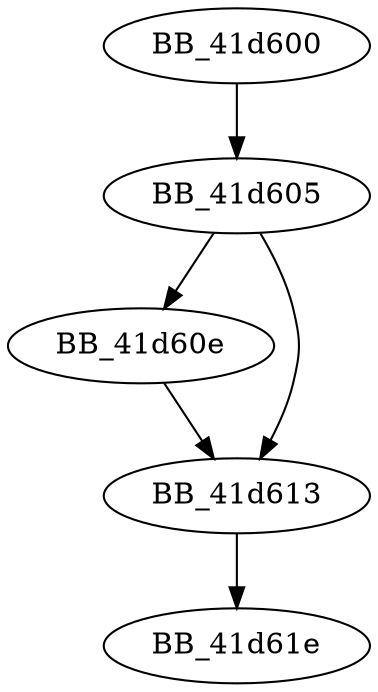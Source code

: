 DiGraph ___endstdio{
BB_41d600->BB_41d605
BB_41d605->BB_41d60e
BB_41d605->BB_41d613
BB_41d60e->BB_41d613
BB_41d613->BB_41d61e
}
